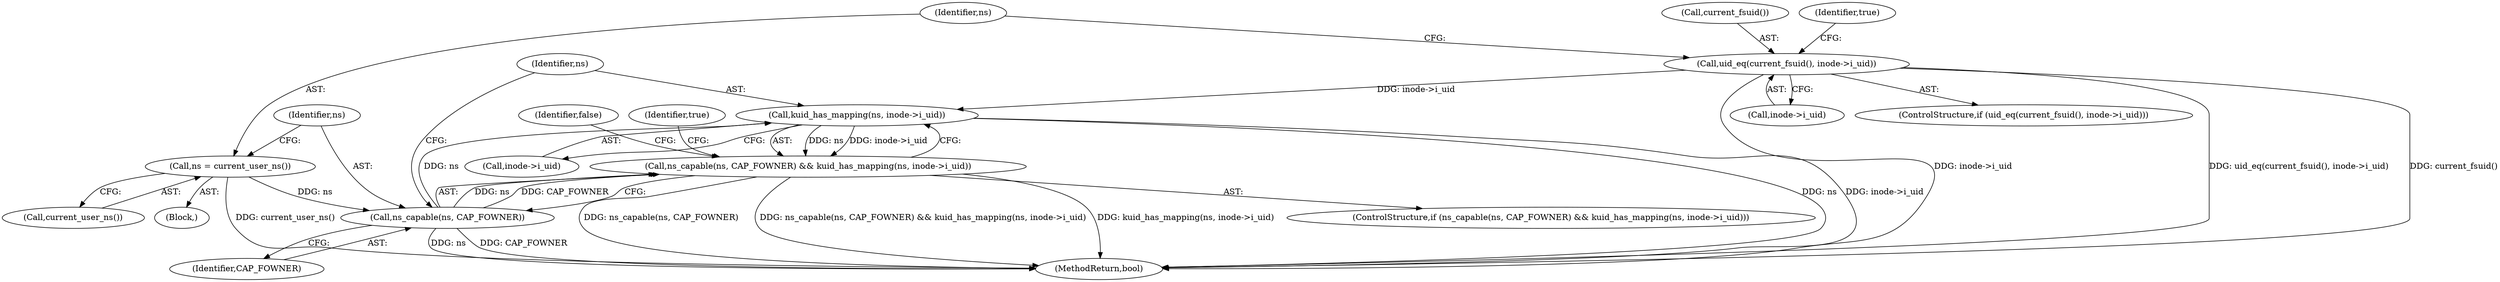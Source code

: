 digraph "0_linux_23adbe12ef7d3d4195e80800ab36b37bee28cd03_1@pointer" {
"1000120" [label="(Call,kuid_has_mapping(ns, inode->i_uid))"];
"1000117" [label="(Call,ns_capable(ns, CAP_FOWNER))"];
"1000112" [label="(Call,ns = current_user_ns())"];
"1000105" [label="(Call,uid_eq(current_fsuid(), inode->i_uid))"];
"1000116" [label="(Call,ns_capable(ns, CAP_FOWNER) && kuid_has_mapping(ns, inode->i_uid))"];
"1000116" [label="(Call,ns_capable(ns, CAP_FOWNER) && kuid_has_mapping(ns, inode->i_uid))"];
"1000118" [label="(Identifier,ns)"];
"1000126" [label="(Identifier,true)"];
"1000119" [label="(Identifier,CAP_FOWNER)"];
"1000114" [label="(Call,current_user_ns())"];
"1000113" [label="(Identifier,ns)"];
"1000115" [label="(ControlStructure,if (ns_capable(ns, CAP_FOWNER) && kuid_has_mapping(ns, inode->i_uid)))"];
"1000106" [label="(Call,current_fsuid())"];
"1000120" [label="(Call,kuid_has_mapping(ns, inode->i_uid))"];
"1000102" [label="(Block,)"];
"1000121" [label="(Identifier,ns)"];
"1000117" [label="(Call,ns_capable(ns, CAP_FOWNER))"];
"1000105" [label="(Call,uid_eq(current_fsuid(), inode->i_uid))"];
"1000112" [label="(Call,ns = current_user_ns())"];
"1000129" [label="(MethodReturn,bool)"];
"1000107" [label="(Call,inode->i_uid)"];
"1000122" [label="(Call,inode->i_uid)"];
"1000104" [label="(ControlStructure,if (uid_eq(current_fsuid(), inode->i_uid)))"];
"1000128" [label="(Identifier,false)"];
"1000111" [label="(Identifier,true)"];
"1000120" -> "1000116"  [label="AST: "];
"1000120" -> "1000122"  [label="CFG: "];
"1000121" -> "1000120"  [label="AST: "];
"1000122" -> "1000120"  [label="AST: "];
"1000116" -> "1000120"  [label="CFG: "];
"1000120" -> "1000129"  [label="DDG: ns"];
"1000120" -> "1000129"  [label="DDG: inode->i_uid"];
"1000120" -> "1000116"  [label="DDG: ns"];
"1000120" -> "1000116"  [label="DDG: inode->i_uid"];
"1000117" -> "1000120"  [label="DDG: ns"];
"1000105" -> "1000120"  [label="DDG: inode->i_uid"];
"1000117" -> "1000116"  [label="AST: "];
"1000117" -> "1000119"  [label="CFG: "];
"1000118" -> "1000117"  [label="AST: "];
"1000119" -> "1000117"  [label="AST: "];
"1000121" -> "1000117"  [label="CFG: "];
"1000116" -> "1000117"  [label="CFG: "];
"1000117" -> "1000129"  [label="DDG: ns"];
"1000117" -> "1000129"  [label="DDG: CAP_FOWNER"];
"1000117" -> "1000116"  [label="DDG: ns"];
"1000117" -> "1000116"  [label="DDG: CAP_FOWNER"];
"1000112" -> "1000117"  [label="DDG: ns"];
"1000112" -> "1000102"  [label="AST: "];
"1000112" -> "1000114"  [label="CFG: "];
"1000113" -> "1000112"  [label="AST: "];
"1000114" -> "1000112"  [label="AST: "];
"1000118" -> "1000112"  [label="CFG: "];
"1000112" -> "1000129"  [label="DDG: current_user_ns()"];
"1000105" -> "1000104"  [label="AST: "];
"1000105" -> "1000107"  [label="CFG: "];
"1000106" -> "1000105"  [label="AST: "];
"1000107" -> "1000105"  [label="AST: "];
"1000111" -> "1000105"  [label="CFG: "];
"1000113" -> "1000105"  [label="CFG: "];
"1000105" -> "1000129"  [label="DDG: inode->i_uid"];
"1000105" -> "1000129"  [label="DDG: uid_eq(current_fsuid(), inode->i_uid)"];
"1000105" -> "1000129"  [label="DDG: current_fsuid()"];
"1000116" -> "1000115"  [label="AST: "];
"1000126" -> "1000116"  [label="CFG: "];
"1000128" -> "1000116"  [label="CFG: "];
"1000116" -> "1000129"  [label="DDG: ns_capable(ns, CAP_FOWNER)"];
"1000116" -> "1000129"  [label="DDG: ns_capable(ns, CAP_FOWNER) && kuid_has_mapping(ns, inode->i_uid)"];
"1000116" -> "1000129"  [label="DDG: kuid_has_mapping(ns, inode->i_uid)"];
}
